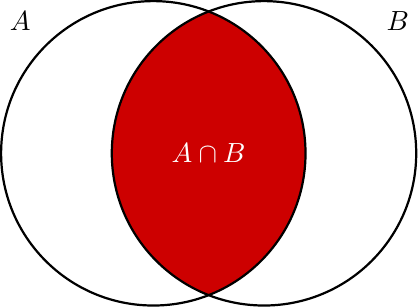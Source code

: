 \documentclass[tikz,svgnames,x11names]{standalone}
\newcommand{\thesetsize}{5.5em}
\newcommand{\thesetdistance}{4em}
\newcommand{\thelabeldistance}{3em}
\begin{document}
\begin{tikzpicture}[
    set/.style = {circle,minimum size=\thesetsize}]

    \node[set,label={[label distance=\thelabeldistance]135:$A$}] (A) at (0,0) {};
    \node[set,label={[label distance=\thelabeldistance]45:$B$}]  (B) at (\thesetdistance,0) {};

    % highlight operation
    \begin{scope}
        \foreach \x in {0, \thesetdistance}
            \clip (\x,0) circle (\thesetsize);
        \fill[Red3] (0,0) circle (\thesetsize);
    \end{scope}
    
    % draw circles around sets
    \foreach \x in {0, \thesetdistance}
        \draw[thick,black] (\x,0) circle (\thesetsize);

    % operation label
    \node[text=white] at (2em,0) {$A \cap B$};
\end{tikzpicture}
\end{document}
